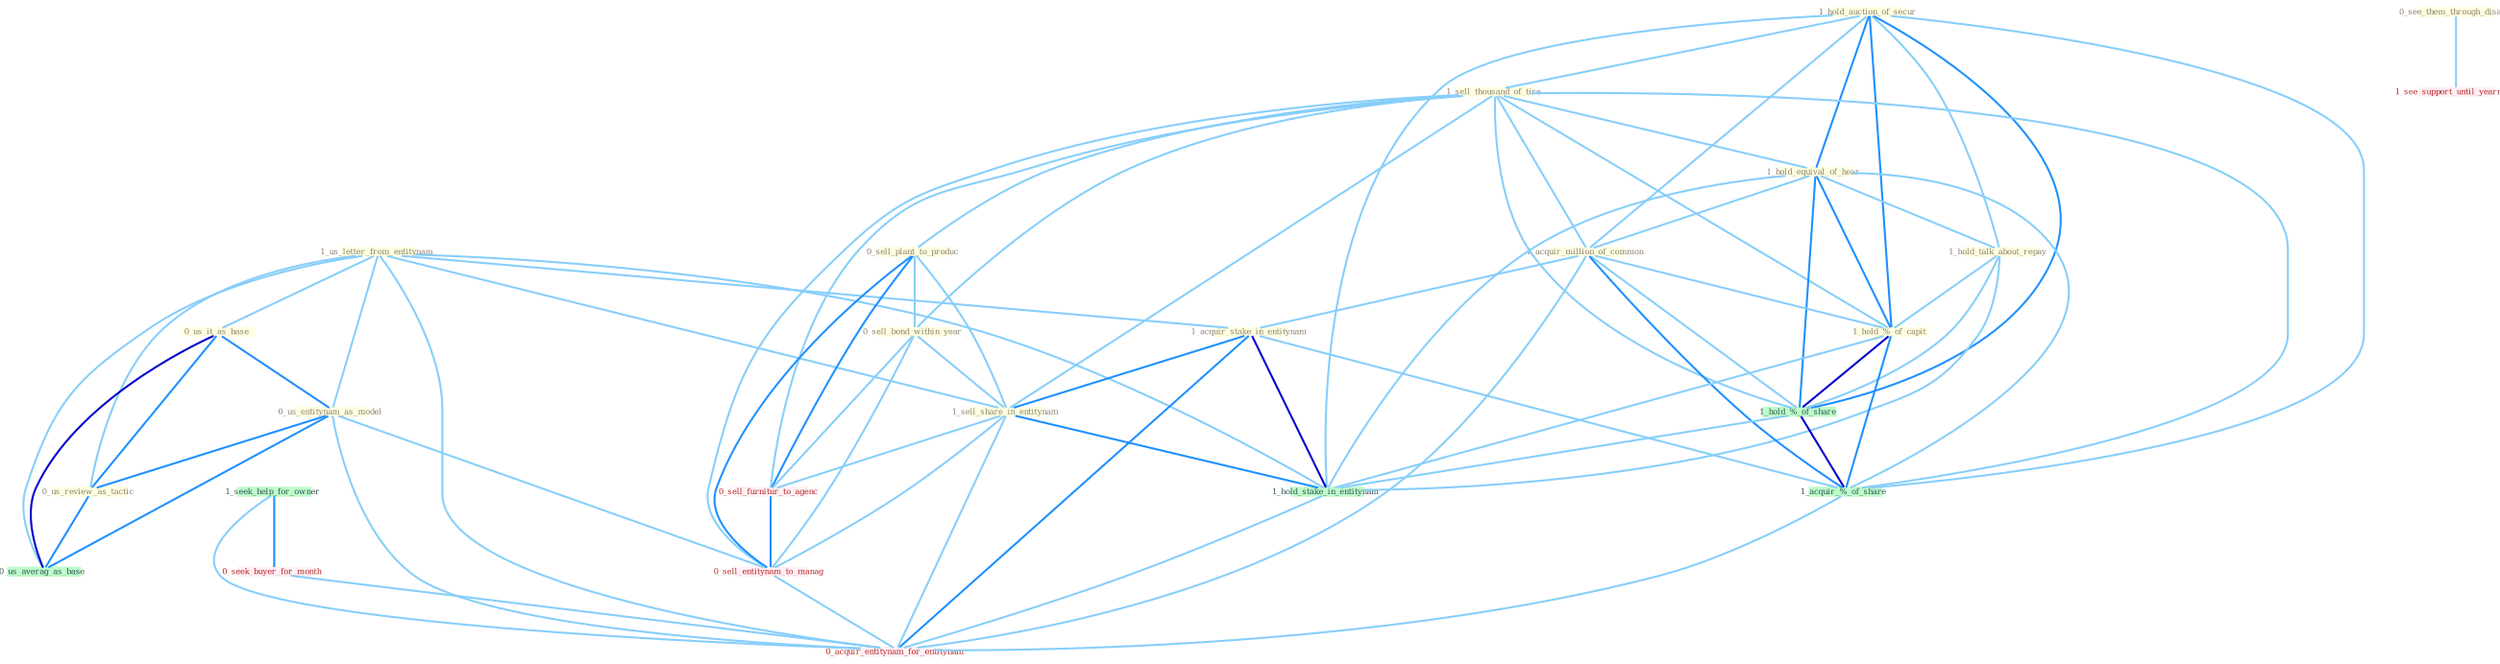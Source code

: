 Graph G{ 
    node
    [shape=polygon,style=filled,width=.5,height=.06,color="#BDFCC9",fixedsize=true,fontsize=4,
    fontcolor="#2f4f4f"];
    {node
    [color="#ffffe0", fontcolor="#8b7d6b"] "1_hold_auction_of_secur " "1_sell_thousand_of_tire " "1_hold_equival_of_hear " "1_hold_talk_about_repay " "1_us_letter_from_entitynam " "0_sell_plant_to_produc " "0_us_it_as_base " "0_sell_bond_within_year " "1_acquir_million_of_common " "1_acquir_stake_in_entitynam " "0_see_them_through_disast " "1_sell_share_in_entitynam " "0_us_entitynam_as_model " "1_hold_%_of_capit " "0_us_review_as_tactic "}
{node [color="#fff0f5", fontcolor="#b22222"] "0_seek_buyer_for_month " "1_see_support_until_yearnum " "0_sell_furnitur_to_agenc " "0_sell_entitynam_to_manag " "0_acquir_entitynam_for_entitynam "}
edge [color="#B0E2FF"];

	"1_hold_auction_of_secur " -- "1_sell_thousand_of_tire " [w="1", color="#87cefa" ];
	"1_hold_auction_of_secur " -- "1_hold_equival_of_hear " [w="2", color="#1e90ff" , len=0.8];
	"1_hold_auction_of_secur " -- "1_hold_talk_about_repay " [w="1", color="#87cefa" ];
	"1_hold_auction_of_secur " -- "1_acquir_million_of_common " [w="1", color="#87cefa" ];
	"1_hold_auction_of_secur " -- "1_hold_%_of_capit " [w="2", color="#1e90ff" , len=0.8];
	"1_hold_auction_of_secur " -- "1_hold_%_of_share " [w="2", color="#1e90ff" , len=0.8];
	"1_hold_auction_of_secur " -- "1_hold_stake_in_entitynam " [w="1", color="#87cefa" ];
	"1_hold_auction_of_secur " -- "1_acquir_%_of_share " [w="1", color="#87cefa" ];
	"1_sell_thousand_of_tire " -- "1_hold_equival_of_hear " [w="1", color="#87cefa" ];
	"1_sell_thousand_of_tire " -- "0_sell_plant_to_produc " [w="1", color="#87cefa" ];
	"1_sell_thousand_of_tire " -- "0_sell_bond_within_year " [w="1", color="#87cefa" ];
	"1_sell_thousand_of_tire " -- "1_acquir_million_of_common " [w="1", color="#87cefa" ];
	"1_sell_thousand_of_tire " -- "1_sell_share_in_entitynam " [w="1", color="#87cefa" ];
	"1_sell_thousand_of_tire " -- "1_hold_%_of_capit " [w="1", color="#87cefa" ];
	"1_sell_thousand_of_tire " -- "1_hold_%_of_share " [w="1", color="#87cefa" ];
	"1_sell_thousand_of_tire " -- "1_acquir_%_of_share " [w="1", color="#87cefa" ];
	"1_sell_thousand_of_tire " -- "0_sell_furnitur_to_agenc " [w="1", color="#87cefa" ];
	"1_sell_thousand_of_tire " -- "0_sell_entitynam_to_manag " [w="1", color="#87cefa" ];
	"1_hold_equival_of_hear " -- "1_hold_talk_about_repay " [w="1", color="#87cefa" ];
	"1_hold_equival_of_hear " -- "1_acquir_million_of_common " [w="1", color="#87cefa" ];
	"1_hold_equival_of_hear " -- "1_hold_%_of_capit " [w="2", color="#1e90ff" , len=0.8];
	"1_hold_equival_of_hear " -- "1_hold_%_of_share " [w="2", color="#1e90ff" , len=0.8];
	"1_hold_equival_of_hear " -- "1_hold_stake_in_entitynam " [w="1", color="#87cefa" ];
	"1_hold_equival_of_hear " -- "1_acquir_%_of_share " [w="1", color="#87cefa" ];
	"1_hold_talk_about_repay " -- "1_hold_%_of_capit " [w="1", color="#87cefa" ];
	"1_hold_talk_about_repay " -- "1_hold_%_of_share " [w="1", color="#87cefa" ];
	"1_hold_talk_about_repay " -- "1_hold_stake_in_entitynam " [w="1", color="#87cefa" ];
	"1_us_letter_from_entitynam " -- "0_us_it_as_base " [w="1", color="#87cefa" ];
	"1_us_letter_from_entitynam " -- "1_acquir_stake_in_entitynam " [w="1", color="#87cefa" ];
	"1_us_letter_from_entitynam " -- "1_sell_share_in_entitynam " [w="1", color="#87cefa" ];
	"1_us_letter_from_entitynam " -- "0_us_entitynam_as_model " [w="1", color="#87cefa" ];
	"1_us_letter_from_entitynam " -- "0_us_review_as_tactic " [w="1", color="#87cefa" ];
	"1_us_letter_from_entitynam " -- "1_hold_stake_in_entitynam " [w="1", color="#87cefa" ];
	"1_us_letter_from_entitynam " -- "0_us_averag_as_base " [w="1", color="#87cefa" ];
	"1_us_letter_from_entitynam " -- "0_acquir_entitynam_for_entitynam " [w="1", color="#87cefa" ];
	"0_sell_plant_to_produc " -- "0_sell_bond_within_year " [w="1", color="#87cefa" ];
	"0_sell_plant_to_produc " -- "1_sell_share_in_entitynam " [w="1", color="#87cefa" ];
	"0_sell_plant_to_produc " -- "0_sell_furnitur_to_agenc " [w="2", color="#1e90ff" , len=0.8];
	"0_sell_plant_to_produc " -- "0_sell_entitynam_to_manag " [w="2", color="#1e90ff" , len=0.8];
	"0_us_it_as_base " -- "0_us_entitynam_as_model " [w="2", color="#1e90ff" , len=0.8];
	"0_us_it_as_base " -- "0_us_review_as_tactic " [w="2", color="#1e90ff" , len=0.8];
	"0_us_it_as_base " -- "0_us_averag_as_base " [w="3", color="#0000cd" , len=0.6];
	"0_sell_bond_within_year " -- "1_sell_share_in_entitynam " [w="1", color="#87cefa" ];
	"0_sell_bond_within_year " -- "0_sell_furnitur_to_agenc " [w="1", color="#87cefa" ];
	"0_sell_bond_within_year " -- "0_sell_entitynam_to_manag " [w="1", color="#87cefa" ];
	"1_acquir_million_of_common " -- "1_acquir_stake_in_entitynam " [w="1", color="#87cefa" ];
	"1_acquir_million_of_common " -- "1_hold_%_of_capit " [w="1", color="#87cefa" ];
	"1_acquir_million_of_common " -- "1_hold_%_of_share " [w="1", color="#87cefa" ];
	"1_acquir_million_of_common " -- "1_acquir_%_of_share " [w="2", color="#1e90ff" , len=0.8];
	"1_acquir_million_of_common " -- "0_acquir_entitynam_for_entitynam " [w="1", color="#87cefa" ];
	"1_acquir_stake_in_entitynam " -- "1_sell_share_in_entitynam " [w="2", color="#1e90ff" , len=0.8];
	"1_acquir_stake_in_entitynam " -- "1_hold_stake_in_entitynam " [w="3", color="#0000cd" , len=0.6];
	"1_acquir_stake_in_entitynam " -- "1_acquir_%_of_share " [w="1", color="#87cefa" ];
	"1_acquir_stake_in_entitynam " -- "0_acquir_entitynam_for_entitynam " [w="2", color="#1e90ff" , len=0.8];
	"0_see_them_through_disast " -- "1_see_support_until_yearnum " [w="1", color="#87cefa" ];
	"1_sell_share_in_entitynam " -- "1_hold_stake_in_entitynam " [w="2", color="#1e90ff" , len=0.8];
	"1_sell_share_in_entitynam " -- "0_sell_furnitur_to_agenc " [w="1", color="#87cefa" ];
	"1_sell_share_in_entitynam " -- "0_sell_entitynam_to_manag " [w="1", color="#87cefa" ];
	"1_sell_share_in_entitynam " -- "0_acquir_entitynam_for_entitynam " [w="1", color="#87cefa" ];
	"0_us_entitynam_as_model " -- "0_us_review_as_tactic " [w="2", color="#1e90ff" , len=0.8];
	"0_us_entitynam_as_model " -- "0_us_averag_as_base " [w="2", color="#1e90ff" , len=0.8];
	"0_us_entitynam_as_model " -- "0_sell_entitynam_to_manag " [w="1", color="#87cefa" ];
	"0_us_entitynam_as_model " -- "0_acquir_entitynam_for_entitynam " [w="1", color="#87cefa" ];
	"1_hold_%_of_capit " -- "1_hold_%_of_share " [w="3", color="#0000cd" , len=0.6];
	"1_hold_%_of_capit " -- "1_hold_stake_in_entitynam " [w="1", color="#87cefa" ];
	"1_hold_%_of_capit " -- "1_acquir_%_of_share " [w="2", color="#1e90ff" , len=0.8];
	"0_us_review_as_tactic " -- "0_us_averag_as_base " [w="2", color="#1e90ff" , len=0.8];
	"1_hold_%_of_share " -- "1_hold_stake_in_entitynam " [w="1", color="#87cefa" ];
	"1_hold_%_of_share " -- "1_acquir_%_of_share " [w="3", color="#0000cd" , len=0.6];
	"1_hold_stake_in_entitynam " -- "0_acquir_entitynam_for_entitynam " [w="1", color="#87cefa" ];
	"1_seek_help_for_owner " -- "0_seek_buyer_for_month " [w="2", color="#1e90ff" , len=0.8];
	"1_seek_help_for_owner " -- "0_acquir_entitynam_for_entitynam " [w="1", color="#87cefa" ];
	"0_seek_buyer_for_month " -- "0_acquir_entitynam_for_entitynam " [w="1", color="#87cefa" ];
	"1_acquir_%_of_share " -- "0_acquir_entitynam_for_entitynam " [w="1", color="#87cefa" ];
	"0_sell_furnitur_to_agenc " -- "0_sell_entitynam_to_manag " [w="2", color="#1e90ff" , len=0.8];
	"0_sell_entitynam_to_manag " -- "0_acquir_entitynam_for_entitynam " [w="1", color="#87cefa" ];
}